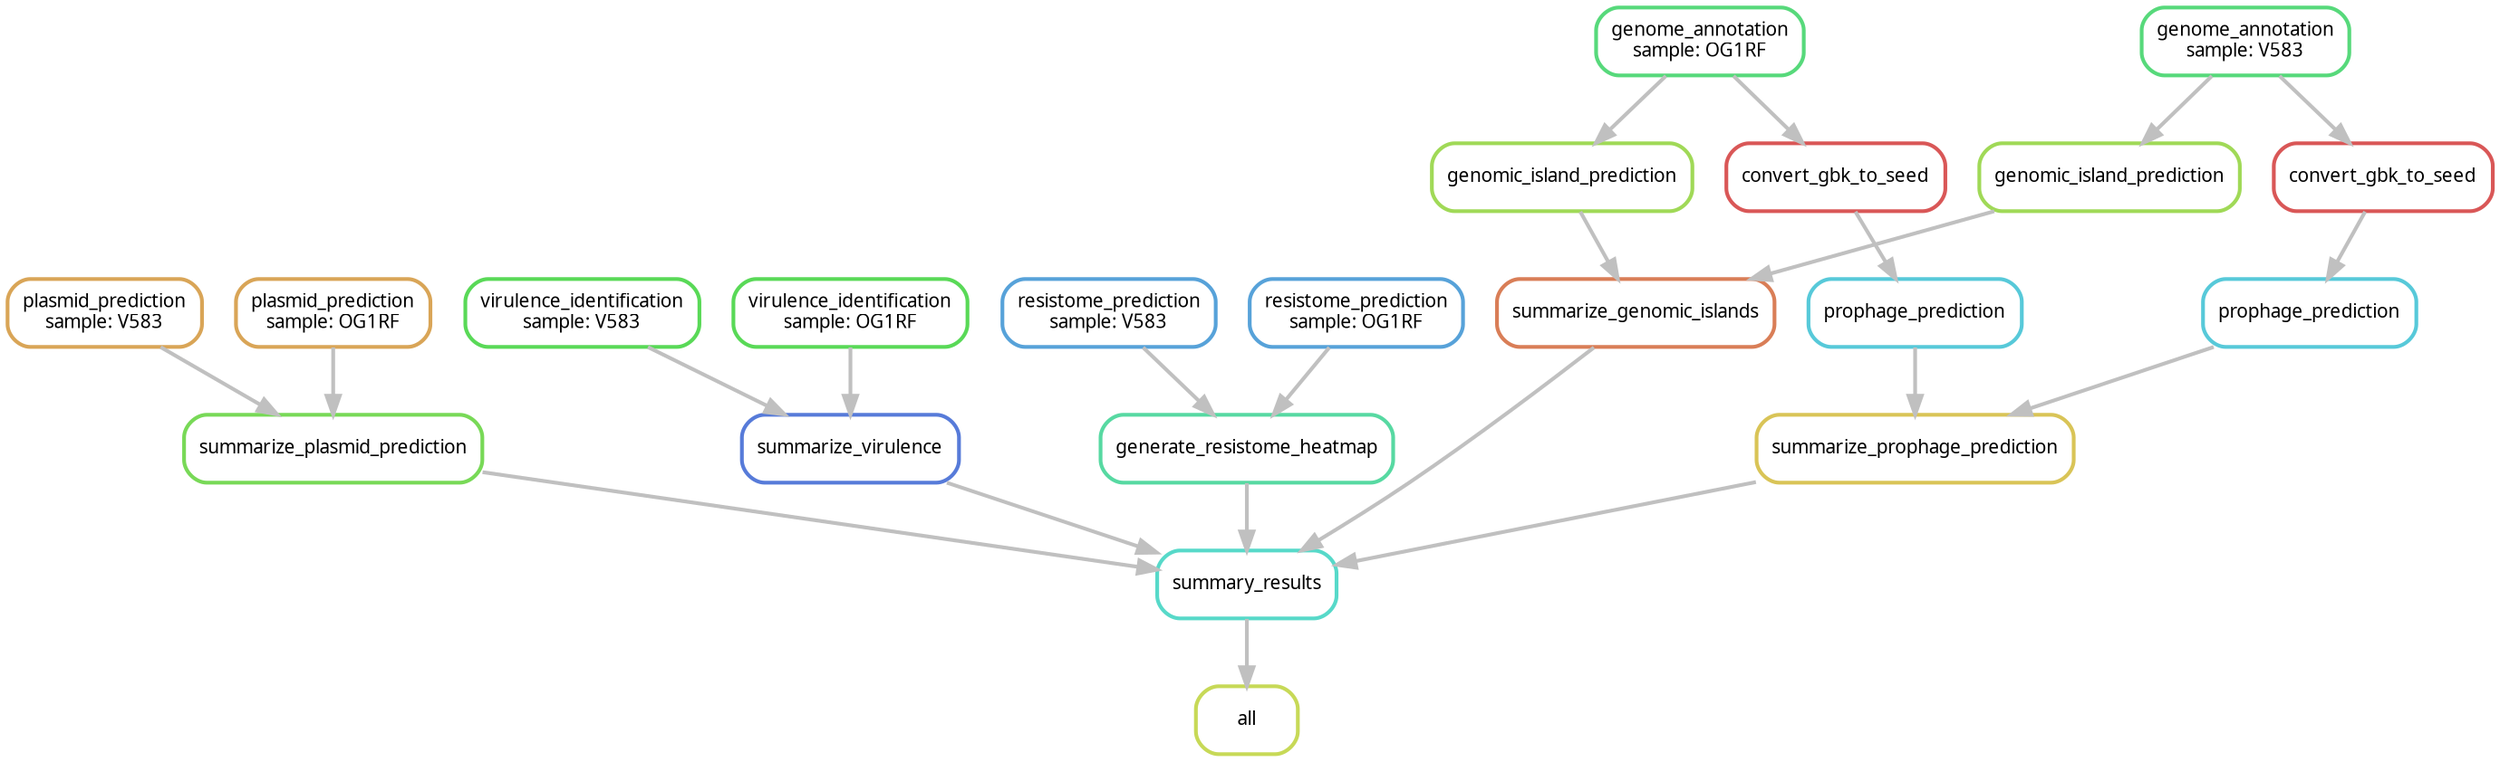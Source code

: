 digraph snakemake_dag {
    graph[bgcolor=white, margin=0];
    node[shape=box, style=rounded, fontname=sans,                 fontsize=10, penwidth=2];
    edge[penwidth=2, color=grey];
	0[label = "all", color = "0.19 0.6 0.85", style="rounded"];
	1[label = "summary_results", color = "0.48 0.6 0.85", style="rounded"];
	2[label = "summarize_plasmid_prediction", color = "0.29 0.6 0.85", style="rounded"];
	3[label = "plasmid_prediction\nsample: OG1RF", color = "0.10 0.6 0.85", style="rounded"];
	4[label = "plasmid_prediction\nsample: V583", color = "0.10 0.6 0.85", style="rounded"];
	5[label = "summarize_virulence", color = "0.62 0.6 0.85", style="rounded"];
	6[label = "virulence_identification\nsample: OG1RF", color = "0.33 0.6 0.85", style="rounded"];
	7[label = "virulence_identification\nsample: V583", color = "0.33 0.6 0.85", style="rounded"];
	8[label = "generate_resistome_heatmap", color = "0.43 0.6 0.85", style="rounded"];
	9[label = "resistome_prediction\nsample: OG1RF", color = "0.57 0.6 0.85", style="rounded"];
	10[label = "resistome_prediction\nsample: V583", color = "0.57 0.6 0.85", style="rounded"];
	11[label = "summarize_prophage_prediction", color = "0.14 0.6 0.85", style="rounded"];
	12[label = "prophage_prediction", color = "0.52 0.6 0.85", style="rounded"];
	13[label = "convert_gbk_to_seed", color = "0.00 0.6 0.85", style="rounded"];
	14[label = "genome_annotation\nsample: OG1RF", color = "0.38 0.6 0.85", style="rounded"];
	15[label = "prophage_prediction", color = "0.52 0.6 0.85", style="rounded"];
	16[label = "convert_gbk_to_seed", color = "0.00 0.6 0.85", style="rounded"];
	17[label = "genome_annotation\nsample: V583", color = "0.38 0.6 0.85", style="rounded"];
	18[label = "summarize_genomic_islands", color = "0.05 0.6 0.85", style="rounded"];
	19[label = "genomic_island_prediction", color = "0.24 0.6 0.85", style="rounded"];
	20[label = "genomic_island_prediction", color = "0.24 0.6 0.85", style="rounded"];
	1 -> 0
	2 -> 1
	5 -> 1
	8 -> 1
	11 -> 1
	18 -> 1
	3 -> 2
	4 -> 2
	6 -> 5
	7 -> 5
	9 -> 8
	10 -> 8
	12 -> 11
	15 -> 11
	13 -> 12
	14 -> 13
	16 -> 15
	17 -> 16
	19 -> 18
	20 -> 18
	14 -> 19
	17 -> 20
}            
